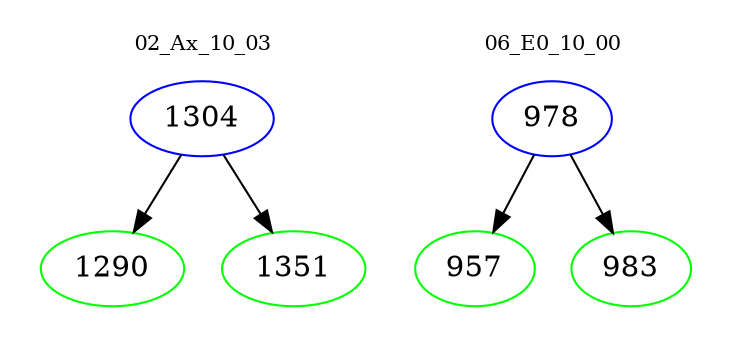 digraph{
subgraph cluster_0 {
color = white
label = "02_Ax_10_03";
fontsize=10;
T0_1304 [label="1304", color="blue"]
T0_1304 -> T0_1290 [color="black"]
T0_1290 [label="1290", color="green"]
T0_1304 -> T0_1351 [color="black"]
T0_1351 [label="1351", color="green"]
}
subgraph cluster_1 {
color = white
label = "06_E0_10_00";
fontsize=10;
T1_978 [label="978", color="blue"]
T1_978 -> T1_957 [color="black"]
T1_957 [label="957", color="green"]
T1_978 -> T1_983 [color="black"]
T1_983 [label="983", color="green"]
}
}
